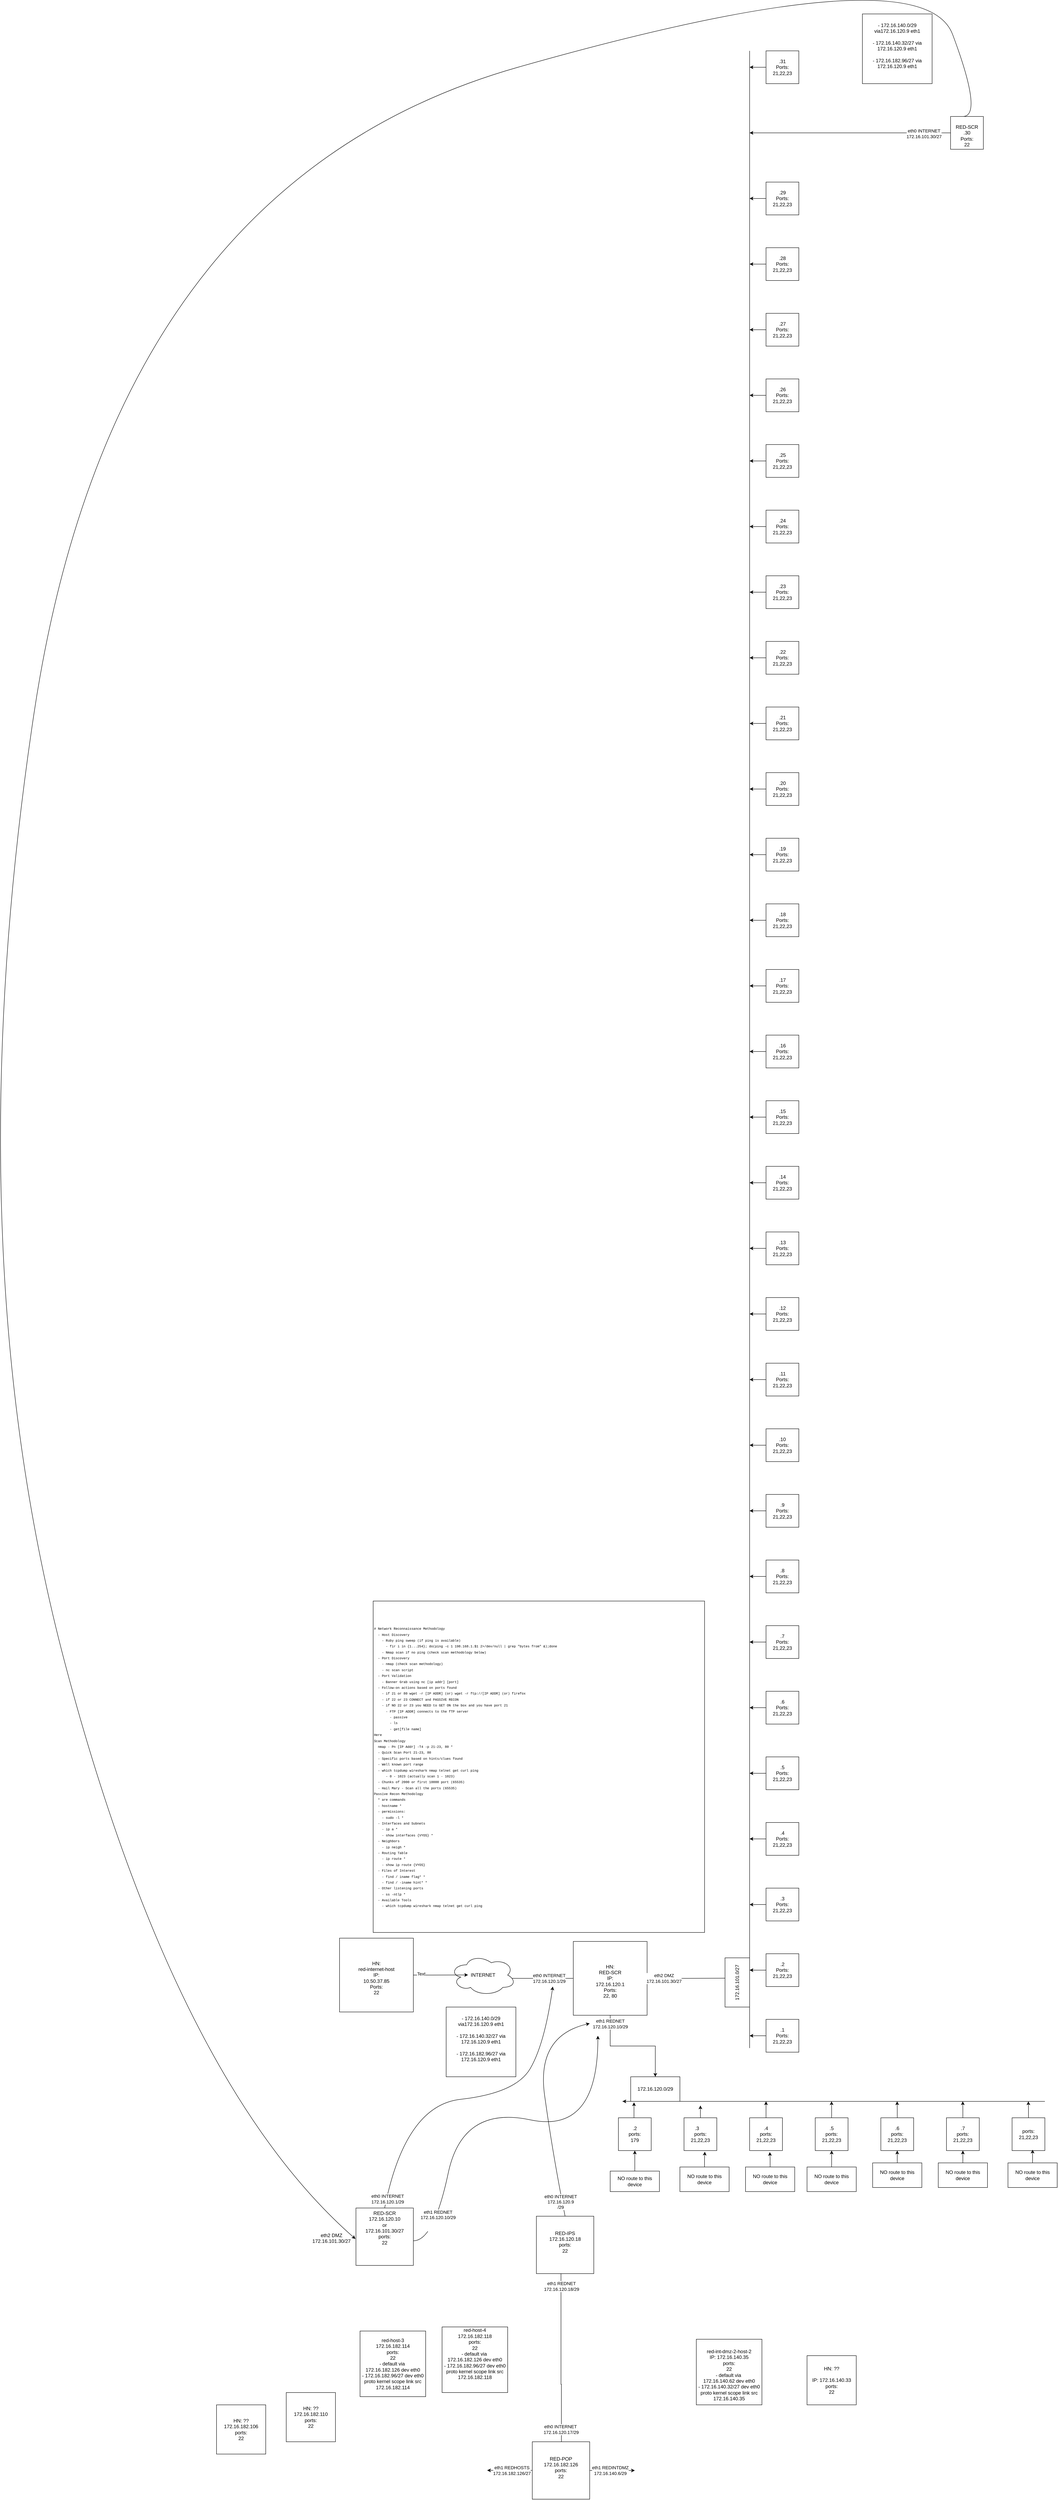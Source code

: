 <mxfile version="24.7.8">
  <diagram name="Page-1" id="rmTOHtV_TA2U6pFzi0Pf">
    <mxGraphModel dx="2854" dy="4945" grid="1" gridSize="10" guides="1" tooltips="1" connect="1" arrows="1" fold="1" page="1" pageScale="1" pageWidth="850" pageHeight="1100" math="0" shadow="0">
      <root>
        <mxCell id="0" />
        <mxCell id="1" parent="0" />
        <mxCell id="OrOYCmAvn8XWrXL7sTkk-2" value="&lt;pre&gt;&lt;font style=&quot;font-size: 8px;&quot; face=&quot;Courier New&quot;&gt;&lt;br&gt;# Network Reconnaissance Methodology&lt;br&gt;&amp;nbsp; - Host Discovery&lt;br&gt;&amp;nbsp; &amp;nbsp; - Ruby ping sweep (if ping is available)&lt;br&gt;&amp;nbsp; &amp;nbsp; &amp;nbsp; - fir i in {1...254}; do(ping -c 1 198.168.1.$1 2&amp;gt;/dev/null | grep &quot;bytes from&quot; &amp;amp;);done&lt;br&gt;&amp;nbsp; &amp;nbsp; - Nmap scan if no ping (check scan methodology below)&amp;nbsp;&lt;br&gt;&amp;nbsp; - Port Discovery&lt;br&gt;&amp;nbsp; &amp;nbsp; - nmap (check scan methodology)&lt;br&gt;&amp;nbsp; &amp;nbsp; - nc scan script&lt;br&gt;&amp;nbsp; - Port Validation&lt;br&gt;&amp;nbsp; &amp;nbsp; - Banner Grab using nc [ip addr] [port]&lt;br&gt;&amp;nbsp; - Follow-on actions based on ports found&lt;br&gt;&amp;nbsp; &amp;nbsp; - if 21 or 80 wget -r [IP ADDR] (or) wget -r ftp://[IP ADDR] (or) firefox&lt;br&gt;&amp;nbsp; &amp;nbsp; - if 22 or 23 CONNECT and PASSIVE RECON&lt;br&gt;&amp;nbsp; &amp;nbsp; - if NO 22 or 23 you NEED to GET ON the box and you have port 21&lt;br&gt;&amp;nbsp; &amp;nbsp; &amp;nbsp; - FTP [IP ADDR] connects to the fTP server&lt;br&gt;&amp;nbsp; &amp;nbsp; &amp;nbsp; &amp;nbsp; - passive&lt;br&gt;&amp;nbsp; &amp;nbsp; &amp;nbsp; &amp;nbsp; - ls&lt;br&gt;&amp;nbsp; &amp;nbsp; &amp;nbsp; &amp;nbsp; - get[file name]&lt;br&gt;Here&lt;br&gt;Scan Methodology&lt;br&gt;&amp;nbsp; nmap - Pn [IP Addr] -T4 -p 21-23, 80 *&lt;br&gt;&amp;nbsp; - Quick Scan Port 21-23, 80&lt;br&gt;&amp;nbsp; - Specific ports based on hints/clues found&lt;br&gt;&amp;nbsp; - Well known port range&lt;br&gt;&amp;nbsp; - which tcpdump wireshark nmap telnet get curl ping&amp;nbsp;&lt;br&gt;&amp;nbsp; &amp;nbsp; &amp;nbsp; - 0 - 1023 (actually scan 1 - 1023)&lt;br&gt;&amp;nbsp; - Chunks of 2000 or first 10000 port (65535)&lt;br&gt;&amp;nbsp; - Hail Mary - Scan all the ports (65535)&lt;br&gt;Passive Recon Methodology&lt;br&gt;&amp;nbsp; * are commands&lt;br&gt;&amp;nbsp; - hostname *&lt;br&gt;&amp;nbsp; - permissions:&lt;br&gt;&amp;nbsp; &amp;nbsp; - sudo -l *&lt;br&gt;&amp;nbsp; - Interfaces and Subnets&lt;br&gt;&amp;nbsp; &amp;nbsp; - ip a *&lt;br&gt;&amp;nbsp; &amp;nbsp; - show interfaces {VYOS} *&lt;br&gt;&amp;nbsp; - Neighbors&lt;br&gt;&amp;nbsp; &amp;nbsp; - ip neigh *&lt;br&gt;&amp;nbsp; - Routing Table&lt;br&gt;&amp;nbsp; &amp;nbsp; - ip route *&lt;br&gt;&amp;nbsp; &amp;nbsp; - show ip route {VYOS}&lt;br&gt;&amp;nbsp; - Files of Interest&lt;br&gt;&amp;nbsp; &amp;nbsp; - find / iname flag* *&lt;br&gt;&amp;nbsp; &amp;nbsp; - find / -iname hint* *&lt;br&gt;&amp;nbsp; - Other listening ports&lt;br&gt;&amp;nbsp; &amp;nbsp; - ss -ntlp *&lt;br&gt;&amp;nbsp; - Available Tools&lt;br&gt;&amp;nbsp; &amp;nbsp; - which tcpdump wireshark nmap telnet get curl ping&lt;/font&gt;&lt;/pre&gt;&lt;div&gt;&lt;br&gt;&lt;/div&gt;" style="whiteSpace=wrap;html=1;aspect=fixed;align=left;" parent="1" vertex="1">
          <mxGeometry x="42" y="-380" width="808.12" height="808.12" as="geometry" />
        </mxCell>
        <mxCell id="ff9XG5yeoS3sbsgJw9-g-1" value="&lt;div&gt;&lt;br&gt;&lt;/div&gt;HN:&lt;div&gt;red-internet-host&lt;/div&gt;&lt;div&gt;IP:&lt;/div&gt;&lt;div&gt;10.50.37.85&lt;/div&gt;&lt;div&gt;Ports:&lt;/div&gt;&lt;div&gt;22&lt;/div&gt;" style="whiteSpace=wrap;html=1;aspect=fixed;" parent="1" vertex="1">
          <mxGeometry x="-40" y="442" width="180" height="180" as="geometry" />
        </mxCell>
        <mxCell id="iUYskXxzN8QttlJP_fRG-5" style="edgeStyle=orthogonalEdgeStyle;rounded=0;orthogonalLoop=1;jettySize=auto;html=1;exitX=0.875;exitY=0.58;exitDx=0;exitDy=0;exitPerimeter=0;" parent="1" source="F0TTq7hDYTpqZRdbd2E6-1" edge="1">
          <mxGeometry relative="1" as="geometry">
            <mxPoint x="550" y="532" as="targetPoint" />
            <Array as="points">
              <mxPoint x="550" y="540" />
            </Array>
          </mxGeometry>
        </mxCell>
        <mxCell id="iUYskXxzN8QttlJP_fRG-8" value="&lt;div&gt;eth0 INTERNET&lt;/div&gt;&lt;div&gt;172.16.120.1/29&lt;/div&gt;" style="edgeLabel;html=1;align=center;verticalAlign=middle;resizable=0;points=[];" parent="iUYskXxzN8QttlJP_fRG-5" vertex="1" connectable="0">
          <mxGeometry x="0.099" y="-1" relative="1" as="geometry">
            <mxPoint x="-3" y="-1" as="offset" />
          </mxGeometry>
        </mxCell>
        <mxCell id="F0TTq7hDYTpqZRdbd2E6-1" value="INTERNET" style="ellipse;shape=cloud;whiteSpace=wrap;html=1;" parent="1" vertex="1">
          <mxGeometry x="230" y="482" width="160" height="100" as="geometry" />
        </mxCell>
        <mxCell id="iUYskXxzN8QttlJP_fRG-12" style="edgeStyle=orthogonalEdgeStyle;rounded=0;orthogonalLoop=1;jettySize=auto;html=1;" parent="1" edge="1">
          <mxGeometry relative="1" as="geometry">
            <mxPoint x="650" y="840" as="targetPoint" />
            <Array as="points">
              <mxPoint x="660" y="840" />
              <mxPoint x="660" y="840" />
            </Array>
            <mxPoint x="700.0" y="840" as="sourcePoint" />
          </mxGeometry>
        </mxCell>
        <mxCell id="iUYskXxzN8QttlJP_fRG-3" value="&lt;div&gt;&lt;br&gt;&lt;/div&gt;HN:&lt;div&gt;RED-SCR&lt;/div&gt;&lt;div&gt;IP:&lt;/div&gt;&lt;div&gt;172.16.120.1&lt;br&gt;&lt;/div&gt;&lt;div&gt;Ports:&lt;/div&gt;&lt;div&gt;22, 80&lt;/div&gt;" style="whiteSpace=wrap;html=1;aspect=fixed;" parent="1" vertex="1">
          <mxGeometry x="530" y="450" width="180" height="180" as="geometry" />
        </mxCell>
        <mxCell id="iUYskXxzN8QttlJP_fRG-15" style="edgeStyle=orthogonalEdgeStyle;rounded=0;orthogonalLoop=1;jettySize=auto;html=1;exitX=1;exitY=0.5;exitDx=0;exitDy=0;entryX=0.271;entryY=0.497;entryDx=0;entryDy=0;entryPerimeter=0;" parent="1" source="ff9XG5yeoS3sbsgJw9-g-1" target="F0TTq7hDYTpqZRdbd2E6-1" edge="1">
          <mxGeometry relative="1" as="geometry" />
        </mxCell>
        <mxCell id="iUYskXxzN8QttlJP_fRG-16" value="Text" style="edgeLabel;html=1;align=center;verticalAlign=middle;resizable=0;points=[];" parent="iUYskXxzN8QttlJP_fRG-15" vertex="1" connectable="0">
          <mxGeometry x="-0.48" y="7" relative="1" as="geometry">
            <mxPoint x="-16" y="4" as="offset" />
          </mxGeometry>
        </mxCell>
        <mxCell id="iUYskXxzN8QttlJP_fRG-21" value="" style="endArrow=none;html=1;rounded=0;" parent="1" edge="1">
          <mxGeometry width="50" height="50" relative="1" as="geometry">
            <mxPoint x="650" y="840" as="sourcePoint" />
            <mxPoint x="1680" y="840" as="targetPoint" />
          </mxGeometry>
        </mxCell>
        <mxCell id="iUYskXxzN8QttlJP_fRG-22" value="" style="endArrow=none;html=1;rounded=0;" parent="1" edge="1">
          <mxGeometry width="50" height="50" relative="1" as="geometry">
            <mxPoint x="960" y="710" as="sourcePoint" />
            <mxPoint x="960" y="-4160" as="targetPoint" />
          </mxGeometry>
        </mxCell>
        <mxCell id="iUYskXxzN8QttlJP_fRG-23" value="" style="edgeStyle=orthogonalEdgeStyle;rounded=0;orthogonalLoop=1;jettySize=auto;html=1;" parent="1" source="iUYskXxzN8QttlJP_fRG-3" target="iUYskXxzN8QttlJP_fRG-25" edge="1">
          <mxGeometry relative="1" as="geometry">
            <mxPoint x="620" y="840" as="targetPoint" />
            <mxPoint x="620" y="630" as="sourcePoint" />
          </mxGeometry>
        </mxCell>
        <mxCell id="iUYskXxzN8QttlJP_fRG-24" value="eth1 REDNET&lt;div&gt;172.16.120.10/29&lt;/div&gt;" style="edgeLabel;html=1;align=center;verticalAlign=middle;resizable=0;points=[];" parent="iUYskXxzN8QttlJP_fRG-23" vertex="1" connectable="0">
          <mxGeometry x="-0.841" relative="1" as="geometry">
            <mxPoint as="offset" />
          </mxGeometry>
        </mxCell>
        <mxCell id="iUYskXxzN8QttlJP_fRG-25" value="172.16.120.0/29" style="rounded=0;whiteSpace=wrap;html=1;" parent="1" vertex="1">
          <mxGeometry x="670" y="780" width="120" height="60" as="geometry" />
        </mxCell>
        <mxCell id="iUYskXxzN8QttlJP_fRG-31" value="" style="edgeStyle=orthogonalEdgeStyle;rounded=0;orthogonalLoop=1;jettySize=auto;html=1;entryX=0.587;entryY=0.15;entryDx=0;entryDy=0;entryPerimeter=0;" parent="1" source="iUYskXxzN8QttlJP_fRG-3" target="iUYskXxzN8QttlJP_fRG-26" edge="1">
          <mxGeometry relative="1" as="geometry">
            <mxPoint x="960" y="540" as="targetPoint" />
            <mxPoint x="710" y="540" as="sourcePoint" />
          </mxGeometry>
        </mxCell>
        <mxCell id="iUYskXxzN8QttlJP_fRG-32" value="eth2 DMZ&lt;div&gt;172.16.101.30/27&lt;/div&gt;" style="edgeLabel;html=1;align=center;verticalAlign=middle;resizable=0;points=[];" parent="iUYskXxzN8QttlJP_fRG-31" vertex="1" connectable="0">
          <mxGeometry x="-0.69" relative="1" as="geometry">
            <mxPoint x="10" as="offset" />
          </mxGeometry>
        </mxCell>
        <mxCell id="iUYskXxzN8QttlJP_fRG-26" value="172.16.101.0/27" style="rounded=0;whiteSpace=wrap;html=1;rotation=-90;" parent="1" vertex="1">
          <mxGeometry x="870" y="520" width="120" height="60" as="geometry" />
        </mxCell>
        <mxCell id="iUYskXxzN8QttlJP_fRG-56" style="edgeStyle=orthogonalEdgeStyle;rounded=0;orthogonalLoop=1;jettySize=auto;html=1;exitX=0.5;exitY=0;exitDx=0;exitDy=0;entryX=0.067;entryY=1.04;entryDx=0;entryDy=0;entryPerimeter=0;" parent="1" source="iUYskXxzN8QttlJP_fRG-43" target="iUYskXxzN8QttlJP_fRG-25" edge="1">
          <mxGeometry relative="1" as="geometry" />
        </mxCell>
        <mxCell id="iUYskXxzN8QttlJP_fRG-43" value="&lt;div&gt;.2&lt;/div&gt;ports:&lt;div&gt;179&lt;/div&gt;" style="whiteSpace=wrap;html=1;aspect=fixed;" parent="1" vertex="1">
          <mxGeometry x="640" y="880" width="80" height="80" as="geometry" />
        </mxCell>
        <mxCell id="iUYskXxzN8QttlJP_fRG-55" style="edgeStyle=orthogonalEdgeStyle;rounded=0;orthogonalLoop=1;jettySize=auto;html=1;exitX=0.5;exitY=0;exitDx=0;exitDy=0;" parent="1" source="iUYskXxzN8QttlJP_fRG-44" edge="1">
          <mxGeometry relative="1" as="geometry">
            <mxPoint x="840" y="850" as="targetPoint" />
          </mxGeometry>
        </mxCell>
        <mxCell id="iUYskXxzN8QttlJP_fRG-44" value="&lt;div&gt;.3&lt;span style=&quot;white-space: pre;&quot;&gt;&#x9;&lt;/span&gt;&lt;/div&gt;ports:&lt;div&gt;21,22,23&lt;/div&gt;" style="whiteSpace=wrap;html=1;aspect=fixed;" parent="1" vertex="1">
          <mxGeometry x="800" y="880" width="80" height="80" as="geometry" />
        </mxCell>
        <mxCell id="iUYskXxzN8QttlJP_fRG-52" style="edgeStyle=orthogonalEdgeStyle;rounded=0;orthogonalLoop=1;jettySize=auto;html=1;exitX=0.5;exitY=0;exitDx=0;exitDy=0;" parent="1" source="iUYskXxzN8QttlJP_fRG-45" edge="1">
          <mxGeometry relative="1" as="geometry">
            <mxPoint x="1319.714" y="840" as="targetPoint" />
          </mxGeometry>
        </mxCell>
        <mxCell id="iUYskXxzN8QttlJP_fRG-45" value="&lt;div&gt;.6&lt;/div&gt;ports:&lt;div&gt;21,22,23&lt;/div&gt;" style="whiteSpace=wrap;html=1;aspect=fixed;" parent="1" vertex="1">
          <mxGeometry x="1280" y="880" width="80" height="80" as="geometry" />
        </mxCell>
        <mxCell id="iUYskXxzN8QttlJP_fRG-53" style="edgeStyle=orthogonalEdgeStyle;rounded=0;orthogonalLoop=1;jettySize=auto;html=1;exitX=0.5;exitY=0;exitDx=0;exitDy=0;" parent="1" source="iUYskXxzN8QttlJP_fRG-46" edge="1">
          <mxGeometry relative="1" as="geometry">
            <mxPoint x="1159.714" y="840" as="targetPoint" />
          </mxGeometry>
        </mxCell>
        <mxCell id="iUYskXxzN8QttlJP_fRG-46" value="&lt;div&gt;.5&lt;/div&gt;ports:&lt;div&gt;21,22,23&lt;/div&gt;" style="whiteSpace=wrap;html=1;aspect=fixed;" parent="1" vertex="1">
          <mxGeometry x="1120" y="880" width="80" height="80" as="geometry" />
        </mxCell>
        <mxCell id="iUYskXxzN8QttlJP_fRG-54" style="edgeStyle=orthogonalEdgeStyle;rounded=0;orthogonalLoop=1;jettySize=auto;html=1;exitX=0.5;exitY=0;exitDx=0;exitDy=0;" parent="1" source="iUYskXxzN8QttlJP_fRG-47" edge="1">
          <mxGeometry relative="1" as="geometry">
            <mxPoint x="1000" y="840" as="targetPoint" />
          </mxGeometry>
        </mxCell>
        <mxCell id="iUYskXxzN8QttlJP_fRG-47" value="&lt;div&gt;.4&lt;/div&gt;ports:&lt;div&gt;21,22,23&lt;/div&gt;" style="whiteSpace=wrap;html=1;aspect=fixed;" parent="1" vertex="1">
          <mxGeometry x="960" y="880" width="80" height="80" as="geometry" />
        </mxCell>
        <mxCell id="iUYskXxzN8QttlJP_fRG-50" style="edgeStyle=orthogonalEdgeStyle;rounded=0;orthogonalLoop=1;jettySize=auto;html=1;exitX=0.5;exitY=0;exitDx=0;exitDy=0;" parent="1" source="iUYskXxzN8QttlJP_fRG-48" edge="1">
          <mxGeometry relative="1" as="geometry">
            <mxPoint x="1639.714" y="840" as="targetPoint" />
          </mxGeometry>
        </mxCell>
        <mxCell id="iUYskXxzN8QttlJP_fRG-48" value="ports:&lt;div&gt;21,22,23&lt;/div&gt;" style="whiteSpace=wrap;html=1;aspect=fixed;" parent="1" vertex="1">
          <mxGeometry x="1600" y="880" width="80" height="80" as="geometry" />
        </mxCell>
        <mxCell id="iUYskXxzN8QttlJP_fRG-51" style="edgeStyle=orthogonalEdgeStyle;rounded=0;orthogonalLoop=1;jettySize=auto;html=1;exitX=0.5;exitY=0;exitDx=0;exitDy=0;" parent="1" source="iUYskXxzN8QttlJP_fRG-49" edge="1">
          <mxGeometry relative="1" as="geometry">
            <mxPoint x="1479.714" y="840" as="targetPoint" />
          </mxGeometry>
        </mxCell>
        <mxCell id="iUYskXxzN8QttlJP_fRG-49" value="&lt;div&gt;.7&lt;/div&gt;ports:&lt;div&gt;21,22,23&lt;/div&gt;" style="whiteSpace=wrap;html=1;aspect=fixed;" parent="1" vertex="1">
          <mxGeometry x="1440" y="880" width="80" height="80" as="geometry" />
        </mxCell>
        <mxCell id="bfKzPdIwmhbEXRQ9fWQ_-42" style="edgeStyle=orthogonalEdgeStyle;rounded=0;orthogonalLoop=1;jettySize=auto;html=1;" edge="1" parent="1" source="bfKzPdIwmhbEXRQ9fWQ_-1">
          <mxGeometry relative="1" as="geometry">
            <mxPoint x="960" y="680" as="targetPoint" />
          </mxGeometry>
        </mxCell>
        <mxCell id="bfKzPdIwmhbEXRQ9fWQ_-1" value="&lt;div&gt;.1&lt;/div&gt;&lt;div&gt;Ports:&lt;/div&gt;&lt;div&gt;21,22,23&lt;br&gt;&lt;/div&gt;" style="whiteSpace=wrap;html=1;aspect=fixed;" vertex="1" parent="1">
          <mxGeometry x="1000" y="640" width="80" height="80" as="geometry" />
        </mxCell>
        <mxCell id="bfKzPdIwmhbEXRQ9fWQ_-43" style="edgeStyle=orthogonalEdgeStyle;rounded=0;orthogonalLoop=1;jettySize=auto;html=1;entryX=0.75;entryY=1;entryDx=0;entryDy=0;" edge="1" parent="1" source="bfKzPdIwmhbEXRQ9fWQ_-2" target="iUYskXxzN8QttlJP_fRG-26">
          <mxGeometry relative="1" as="geometry" />
        </mxCell>
        <mxCell id="bfKzPdIwmhbEXRQ9fWQ_-2" value="&lt;div&gt;.2&lt;/div&gt;&lt;div&gt;Ports:&lt;/div&gt;21,22,23" style="whiteSpace=wrap;html=1;aspect=fixed;" vertex="1" parent="1">
          <mxGeometry x="1000" y="480" width="80" height="80" as="geometry" />
        </mxCell>
        <mxCell id="bfKzPdIwmhbEXRQ9fWQ_-44" style="edgeStyle=orthogonalEdgeStyle;rounded=0;orthogonalLoop=1;jettySize=auto;html=1;exitX=0;exitY=0.5;exitDx=0;exitDy=0;" edge="1" parent="1" source="bfKzPdIwmhbEXRQ9fWQ_-3">
          <mxGeometry relative="1" as="geometry">
            <mxPoint x="960" y="360.161" as="targetPoint" />
          </mxGeometry>
        </mxCell>
        <mxCell id="bfKzPdIwmhbEXRQ9fWQ_-3" value="&lt;div&gt;.3&lt;/div&gt;&lt;div&gt;Ports:&lt;/div&gt;&lt;div&gt;21,22,23&lt;/div&gt;" style="whiteSpace=wrap;html=1;aspect=fixed;" vertex="1" parent="1">
          <mxGeometry x="1000" y="320" width="80" height="80" as="geometry" />
        </mxCell>
        <mxCell id="bfKzPdIwmhbEXRQ9fWQ_-45" style="edgeStyle=orthogonalEdgeStyle;rounded=0;orthogonalLoop=1;jettySize=auto;html=1;" edge="1" parent="1" source="bfKzPdIwmhbEXRQ9fWQ_-4">
          <mxGeometry relative="1" as="geometry">
            <mxPoint x="960" y="200" as="targetPoint" />
          </mxGeometry>
        </mxCell>
        <mxCell id="bfKzPdIwmhbEXRQ9fWQ_-4" value="&lt;div&gt;.4&lt;/div&gt;&lt;div&gt;Ports:&lt;/div&gt;&lt;div&gt;21,22,23&lt;/div&gt;" style="whiteSpace=wrap;html=1;aspect=fixed;" vertex="1" parent="1">
          <mxGeometry x="1000" y="160" width="80" height="80" as="geometry" />
        </mxCell>
        <mxCell id="bfKzPdIwmhbEXRQ9fWQ_-46" style="edgeStyle=orthogonalEdgeStyle;rounded=0;orthogonalLoop=1;jettySize=auto;html=1;" edge="1" parent="1" source="bfKzPdIwmhbEXRQ9fWQ_-5">
          <mxGeometry relative="1" as="geometry">
            <mxPoint x="960" y="40" as="targetPoint" />
          </mxGeometry>
        </mxCell>
        <mxCell id="bfKzPdIwmhbEXRQ9fWQ_-5" value="&lt;div&gt;.5&lt;/div&gt;&lt;div&gt;Ports:&lt;/div&gt;&lt;div&gt;21,22,23&lt;/div&gt;" style="whiteSpace=wrap;html=1;aspect=fixed;" vertex="1" parent="1">
          <mxGeometry x="1000" width="80" height="80" as="geometry" />
        </mxCell>
        <mxCell id="bfKzPdIwmhbEXRQ9fWQ_-47" style="edgeStyle=orthogonalEdgeStyle;rounded=0;orthogonalLoop=1;jettySize=auto;html=1;" edge="1" parent="1" source="bfKzPdIwmhbEXRQ9fWQ_-6">
          <mxGeometry relative="1" as="geometry">
            <mxPoint x="960" y="-120" as="targetPoint" />
          </mxGeometry>
        </mxCell>
        <mxCell id="bfKzPdIwmhbEXRQ9fWQ_-6" value="&lt;div&gt;.6&lt;/div&gt;&lt;div&gt;Ports:&lt;/div&gt;&lt;div&gt;21,22,23&lt;/div&gt;" style="whiteSpace=wrap;html=1;aspect=fixed;" vertex="1" parent="1">
          <mxGeometry x="1000" y="-160" width="80" height="80" as="geometry" />
        </mxCell>
        <mxCell id="bfKzPdIwmhbEXRQ9fWQ_-48" style="edgeStyle=orthogonalEdgeStyle;rounded=0;orthogonalLoop=1;jettySize=auto;html=1;" edge="1" parent="1" source="bfKzPdIwmhbEXRQ9fWQ_-7">
          <mxGeometry relative="1" as="geometry">
            <mxPoint x="960" y="-280" as="targetPoint" />
          </mxGeometry>
        </mxCell>
        <mxCell id="bfKzPdIwmhbEXRQ9fWQ_-7" value="&lt;div&gt;.7&lt;/div&gt;&lt;div&gt;Ports:&lt;/div&gt;&lt;div&gt;21,22,23&lt;/div&gt;" style="whiteSpace=wrap;html=1;aspect=fixed;" vertex="1" parent="1">
          <mxGeometry x="1000" y="-320" width="80" height="80" as="geometry" />
        </mxCell>
        <mxCell id="bfKzPdIwmhbEXRQ9fWQ_-49" style="edgeStyle=orthogonalEdgeStyle;rounded=0;orthogonalLoop=1;jettySize=auto;html=1;" edge="1" parent="1" source="bfKzPdIwmhbEXRQ9fWQ_-8">
          <mxGeometry relative="1" as="geometry">
            <mxPoint x="960" y="-440" as="targetPoint" />
          </mxGeometry>
        </mxCell>
        <mxCell id="bfKzPdIwmhbEXRQ9fWQ_-8" value="&lt;div&gt;.8&lt;/div&gt;&lt;div&gt;Ports:&lt;/div&gt;&lt;div&gt;21,22,23&lt;/div&gt;" style="whiteSpace=wrap;html=1;aspect=fixed;" vertex="1" parent="1">
          <mxGeometry x="1000" y="-480" width="80" height="80" as="geometry" />
        </mxCell>
        <mxCell id="bfKzPdIwmhbEXRQ9fWQ_-50" style="edgeStyle=orthogonalEdgeStyle;rounded=0;orthogonalLoop=1;jettySize=auto;html=1;" edge="1" parent="1" source="bfKzPdIwmhbEXRQ9fWQ_-9">
          <mxGeometry relative="1" as="geometry">
            <mxPoint x="960" y="-600" as="targetPoint" />
          </mxGeometry>
        </mxCell>
        <mxCell id="bfKzPdIwmhbEXRQ9fWQ_-9" value="&lt;div&gt;.9&lt;/div&gt;&lt;div&gt;Ports:&lt;/div&gt;&lt;div&gt;21,22,23&lt;/div&gt;" style="whiteSpace=wrap;html=1;aspect=fixed;" vertex="1" parent="1">
          <mxGeometry x="1000" y="-640" width="80" height="80" as="geometry" />
        </mxCell>
        <mxCell id="bfKzPdIwmhbEXRQ9fWQ_-51" style="edgeStyle=orthogonalEdgeStyle;rounded=0;orthogonalLoop=1;jettySize=auto;html=1;" edge="1" parent="1" source="bfKzPdIwmhbEXRQ9fWQ_-10">
          <mxGeometry relative="1" as="geometry">
            <mxPoint x="960" y="-760" as="targetPoint" />
          </mxGeometry>
        </mxCell>
        <mxCell id="bfKzPdIwmhbEXRQ9fWQ_-10" value="&lt;div&gt;.10&lt;/div&gt;&lt;div&gt;Ports:&lt;/div&gt;&lt;div&gt;21,22,23&lt;/div&gt;" style="whiteSpace=wrap;html=1;aspect=fixed;" vertex="1" parent="1">
          <mxGeometry x="1000" y="-800" width="80" height="80" as="geometry" />
        </mxCell>
        <mxCell id="bfKzPdIwmhbEXRQ9fWQ_-61" style="edgeStyle=orthogonalEdgeStyle;rounded=0;orthogonalLoop=1;jettySize=auto;html=1;" edge="1" parent="1" source="bfKzPdIwmhbEXRQ9fWQ_-12">
          <mxGeometry relative="1" as="geometry">
            <mxPoint x="960" y="-2360" as="targetPoint" />
          </mxGeometry>
        </mxCell>
        <mxCell id="bfKzPdIwmhbEXRQ9fWQ_-12" value="&lt;div&gt;.20&lt;/div&gt;&lt;div&gt;Ports:&lt;/div&gt;&lt;div&gt;21,22,23&lt;/div&gt;" style="whiteSpace=wrap;html=1;aspect=fixed;" vertex="1" parent="1">
          <mxGeometry x="1000" y="-2400" width="80" height="80" as="geometry" />
        </mxCell>
        <mxCell id="bfKzPdIwmhbEXRQ9fWQ_-55" style="edgeStyle=orthogonalEdgeStyle;rounded=0;orthogonalLoop=1;jettySize=auto;html=1;" edge="1" parent="1" source="bfKzPdIwmhbEXRQ9fWQ_-13">
          <mxGeometry relative="1" as="geometry">
            <mxPoint x="960" y="-1400" as="targetPoint" />
          </mxGeometry>
        </mxCell>
        <mxCell id="bfKzPdIwmhbEXRQ9fWQ_-13" value="&lt;div&gt;.14&lt;/div&gt;&lt;div&gt;Ports:&lt;/div&gt;&lt;div&gt;21,22,23&lt;/div&gt;" style="whiteSpace=wrap;html=1;aspect=fixed;" vertex="1" parent="1">
          <mxGeometry x="1000" y="-1440" width="80" height="80" as="geometry" />
        </mxCell>
        <mxCell id="bfKzPdIwmhbEXRQ9fWQ_-58" style="edgeStyle=orthogonalEdgeStyle;rounded=0;orthogonalLoop=1;jettySize=auto;html=1;" edge="1" parent="1" source="bfKzPdIwmhbEXRQ9fWQ_-14">
          <mxGeometry relative="1" as="geometry">
            <mxPoint x="960" y="-1880" as="targetPoint" />
          </mxGeometry>
        </mxCell>
        <mxCell id="bfKzPdIwmhbEXRQ9fWQ_-14" value="&lt;div&gt;.17&lt;/div&gt;&lt;div&gt;Ports:&lt;/div&gt;&lt;div&gt;21,22,23&lt;/div&gt;" style="whiteSpace=wrap;html=1;aspect=fixed;" vertex="1" parent="1">
          <mxGeometry x="1000" y="-1920" width="80" height="80" as="geometry" />
        </mxCell>
        <mxCell id="bfKzPdIwmhbEXRQ9fWQ_-62" style="edgeStyle=orthogonalEdgeStyle;rounded=0;orthogonalLoop=1;jettySize=auto;html=1;exitX=0;exitY=0.5;exitDx=0;exitDy=0;" edge="1" parent="1" source="bfKzPdIwmhbEXRQ9fWQ_-15">
          <mxGeometry relative="1" as="geometry">
            <mxPoint x="960" y="-2519.839" as="targetPoint" />
          </mxGeometry>
        </mxCell>
        <mxCell id="bfKzPdIwmhbEXRQ9fWQ_-15" value="&lt;div&gt;.21&lt;/div&gt;&lt;div&gt;Ports:&lt;/div&gt;&lt;div&gt;21,22,23&lt;/div&gt;" style="whiteSpace=wrap;html=1;aspect=fixed;" vertex="1" parent="1">
          <mxGeometry x="1000" y="-2560" width="80" height="80" as="geometry" />
        </mxCell>
        <mxCell id="bfKzPdIwmhbEXRQ9fWQ_-52" style="edgeStyle=orthogonalEdgeStyle;rounded=0;orthogonalLoop=1;jettySize=auto;html=1;" edge="1" parent="1" source="bfKzPdIwmhbEXRQ9fWQ_-16">
          <mxGeometry relative="1" as="geometry">
            <mxPoint x="960" y="-920" as="targetPoint" />
          </mxGeometry>
        </mxCell>
        <mxCell id="bfKzPdIwmhbEXRQ9fWQ_-16" value="&lt;div&gt;.11&lt;/div&gt;&lt;div&gt;Ports:&lt;/div&gt;&lt;div&gt;21,22,23&lt;/div&gt;" style="whiteSpace=wrap;html=1;aspect=fixed;" vertex="1" parent="1">
          <mxGeometry x="1000" y="-960" width="80" height="80" as="geometry" />
        </mxCell>
        <mxCell id="bfKzPdIwmhbEXRQ9fWQ_-64" style="edgeStyle=orthogonalEdgeStyle;rounded=0;orthogonalLoop=1;jettySize=auto;html=1;" edge="1" parent="1" source="bfKzPdIwmhbEXRQ9fWQ_-17">
          <mxGeometry relative="1" as="geometry">
            <mxPoint x="960" y="-2840" as="targetPoint" />
          </mxGeometry>
        </mxCell>
        <mxCell id="bfKzPdIwmhbEXRQ9fWQ_-17" value="&lt;div&gt;.23&lt;/div&gt;&lt;div&gt;Ports:&lt;/div&gt;&lt;div&gt;21,22,23&lt;/div&gt;" style="whiteSpace=wrap;html=1;aspect=fixed;" vertex="1" parent="1">
          <mxGeometry x="1000" y="-2880" width="80" height="80" as="geometry" />
        </mxCell>
        <mxCell id="bfKzPdIwmhbEXRQ9fWQ_-70" style="edgeStyle=orthogonalEdgeStyle;rounded=0;orthogonalLoop=1;jettySize=auto;html=1;" edge="1" parent="1" source="bfKzPdIwmhbEXRQ9fWQ_-18">
          <mxGeometry relative="1" as="geometry">
            <mxPoint x="960" y="-3800" as="targetPoint" />
          </mxGeometry>
        </mxCell>
        <mxCell id="bfKzPdIwmhbEXRQ9fWQ_-18" value="&lt;div&gt;.29&lt;/div&gt;&lt;div&gt;Ports:&lt;/div&gt;&lt;div&gt;21,22,23&lt;/div&gt;" style="whiteSpace=wrap;html=1;aspect=fixed;" vertex="1" parent="1">
          <mxGeometry x="1000" y="-3840" width="80" height="80" as="geometry" />
        </mxCell>
        <mxCell id="bfKzPdIwmhbEXRQ9fWQ_-72" style="edgeStyle=orthogonalEdgeStyle;rounded=0;orthogonalLoop=1;jettySize=auto;html=1;" edge="1" parent="1" source="bfKzPdIwmhbEXRQ9fWQ_-19">
          <mxGeometry relative="1" as="geometry">
            <mxPoint x="960" y="-4120" as="targetPoint" />
          </mxGeometry>
        </mxCell>
        <mxCell id="bfKzPdIwmhbEXRQ9fWQ_-19" value="&lt;div&gt;.31&lt;/div&gt;&lt;div&gt;Ports:&lt;/div&gt;&lt;div&gt;21,22,23&lt;/div&gt;" style="whiteSpace=wrap;html=1;aspect=fixed;" vertex="1" parent="1">
          <mxGeometry x="1000" y="-4160" width="80" height="80" as="geometry" />
        </mxCell>
        <mxCell id="bfKzPdIwmhbEXRQ9fWQ_-56" style="edgeStyle=orthogonalEdgeStyle;rounded=0;orthogonalLoop=1;jettySize=auto;html=1;" edge="1" parent="1" source="bfKzPdIwmhbEXRQ9fWQ_-20">
          <mxGeometry relative="1" as="geometry">
            <mxPoint x="960" y="-1560" as="targetPoint" />
          </mxGeometry>
        </mxCell>
        <mxCell id="bfKzPdIwmhbEXRQ9fWQ_-20" value="&lt;div&gt;.15&lt;/div&gt;&lt;div&gt;Ports:&lt;/div&gt;&lt;div&gt;21,22,23&lt;/div&gt;" style="whiteSpace=wrap;html=1;aspect=fixed;" vertex="1" parent="1">
          <mxGeometry x="1000" y="-1600" width="80" height="80" as="geometry" />
        </mxCell>
        <mxCell id="bfKzPdIwmhbEXRQ9fWQ_-68" style="edgeStyle=orthogonalEdgeStyle;rounded=0;orthogonalLoop=1;jettySize=auto;html=1;" edge="1" parent="1" source="bfKzPdIwmhbEXRQ9fWQ_-21">
          <mxGeometry relative="1" as="geometry">
            <mxPoint x="960" y="-3480" as="targetPoint" />
          </mxGeometry>
        </mxCell>
        <mxCell id="bfKzPdIwmhbEXRQ9fWQ_-21" value="&lt;div&gt;.27&lt;/div&gt;&lt;div&gt;Ports:&lt;/div&gt;&lt;div&gt;21,22,23&lt;/div&gt;" style="whiteSpace=wrap;html=1;aspect=fixed;" vertex="1" parent="1">
          <mxGeometry x="1000" y="-3520" width="80" height="80" as="geometry" />
        </mxCell>
        <mxCell id="bfKzPdIwmhbEXRQ9fWQ_-67" style="edgeStyle=orthogonalEdgeStyle;rounded=0;orthogonalLoop=1;jettySize=auto;html=1;" edge="1" parent="1" source="bfKzPdIwmhbEXRQ9fWQ_-22">
          <mxGeometry relative="1" as="geometry">
            <mxPoint x="960" y="-3320" as="targetPoint" />
          </mxGeometry>
        </mxCell>
        <mxCell id="bfKzPdIwmhbEXRQ9fWQ_-22" value="&lt;div&gt;.26&lt;/div&gt;&lt;div&gt;Ports:&lt;/div&gt;&lt;div&gt;21,22,23&lt;/div&gt;" style="whiteSpace=wrap;html=1;aspect=fixed;" vertex="1" parent="1">
          <mxGeometry x="1000" y="-3360" width="80" height="80" as="geometry" />
        </mxCell>
        <mxCell id="bfKzPdIwmhbEXRQ9fWQ_-65" style="edgeStyle=orthogonalEdgeStyle;rounded=0;orthogonalLoop=1;jettySize=auto;html=1;" edge="1" parent="1" source="bfKzPdIwmhbEXRQ9fWQ_-23">
          <mxGeometry relative="1" as="geometry">
            <mxPoint x="960" y="-3000" as="targetPoint" />
          </mxGeometry>
        </mxCell>
        <mxCell id="bfKzPdIwmhbEXRQ9fWQ_-23" value="&lt;div&gt;.24&lt;/div&gt;&lt;div&gt;Ports:&lt;/div&gt;&lt;div&gt;21,22,23&lt;/div&gt;" style="whiteSpace=wrap;html=1;aspect=fixed;" vertex="1" parent="1">
          <mxGeometry x="1000" y="-3040" width="80" height="80" as="geometry" />
        </mxCell>
        <mxCell id="bfKzPdIwmhbEXRQ9fWQ_-57" style="edgeStyle=orthogonalEdgeStyle;rounded=0;orthogonalLoop=1;jettySize=auto;html=1;" edge="1" parent="1" source="bfKzPdIwmhbEXRQ9fWQ_-24">
          <mxGeometry relative="1" as="geometry">
            <mxPoint x="960" y="-1720" as="targetPoint" />
          </mxGeometry>
        </mxCell>
        <mxCell id="bfKzPdIwmhbEXRQ9fWQ_-24" value="&lt;div&gt;.16&lt;/div&gt;&lt;div&gt;Ports:&lt;/div&gt;&lt;div&gt;21,22,23&lt;/div&gt;" style="whiteSpace=wrap;html=1;aspect=fixed;" vertex="1" parent="1">
          <mxGeometry x="1000" y="-1760" width="80" height="80" as="geometry" />
        </mxCell>
        <mxCell id="bfKzPdIwmhbEXRQ9fWQ_-69" style="edgeStyle=orthogonalEdgeStyle;rounded=0;orthogonalLoop=1;jettySize=auto;html=1;" edge="1" parent="1" source="bfKzPdIwmhbEXRQ9fWQ_-25">
          <mxGeometry relative="1" as="geometry">
            <mxPoint x="960" y="-3640" as="targetPoint" />
          </mxGeometry>
        </mxCell>
        <mxCell id="bfKzPdIwmhbEXRQ9fWQ_-25" value="&lt;div&gt;.28&lt;/div&gt;&lt;div&gt;Ports:&lt;/div&gt;&lt;div&gt;21,22,23&lt;/div&gt;" style="whiteSpace=wrap;html=1;aspect=fixed;" vertex="1" parent="1">
          <mxGeometry x="1000" y="-3680" width="80" height="80" as="geometry" />
        </mxCell>
        <mxCell id="bfKzPdIwmhbEXRQ9fWQ_-54" style="edgeStyle=orthogonalEdgeStyle;rounded=0;orthogonalLoop=1;jettySize=auto;html=1;" edge="1" parent="1" source="bfKzPdIwmhbEXRQ9fWQ_-26">
          <mxGeometry relative="1" as="geometry">
            <mxPoint x="960" y="-1240" as="targetPoint" />
          </mxGeometry>
        </mxCell>
        <mxCell id="bfKzPdIwmhbEXRQ9fWQ_-26" value="&lt;div&gt;.13&lt;/div&gt;&lt;div&gt;Ports:&lt;/div&gt;&lt;div&gt;21,22,23&lt;/div&gt;" style="whiteSpace=wrap;html=1;aspect=fixed;" vertex="1" parent="1">
          <mxGeometry x="1000" y="-1280" width="80" height="80" as="geometry" />
        </mxCell>
        <mxCell id="bfKzPdIwmhbEXRQ9fWQ_-60" style="edgeStyle=orthogonalEdgeStyle;rounded=0;orthogonalLoop=1;jettySize=auto;html=1;" edge="1" parent="1" source="bfKzPdIwmhbEXRQ9fWQ_-27">
          <mxGeometry relative="1" as="geometry">
            <mxPoint x="960" y="-2200" as="targetPoint" />
          </mxGeometry>
        </mxCell>
        <mxCell id="bfKzPdIwmhbEXRQ9fWQ_-27" value="&lt;div&gt;.19&lt;/div&gt;&lt;div&gt;Ports:&lt;/div&gt;&lt;div&gt;21,22,23&lt;/div&gt;" style="whiteSpace=wrap;html=1;aspect=fixed;" vertex="1" parent="1">
          <mxGeometry x="1000" y="-2240" width="80" height="80" as="geometry" />
        </mxCell>
        <mxCell id="bfKzPdIwmhbEXRQ9fWQ_-63" style="edgeStyle=orthogonalEdgeStyle;rounded=0;orthogonalLoop=1;jettySize=auto;html=1;" edge="1" parent="1" source="bfKzPdIwmhbEXRQ9fWQ_-28">
          <mxGeometry relative="1" as="geometry">
            <mxPoint x="960" y="-2680" as="targetPoint" />
          </mxGeometry>
        </mxCell>
        <mxCell id="bfKzPdIwmhbEXRQ9fWQ_-28" value="&lt;div&gt;.22&lt;/div&gt;&lt;div&gt;Ports:&lt;/div&gt;&lt;div&gt;21,22,23&lt;/div&gt;" style="whiteSpace=wrap;html=1;aspect=fixed;" vertex="1" parent="1">
          <mxGeometry x="1000" y="-2720" width="80" height="80" as="geometry" />
        </mxCell>
        <mxCell id="bfKzPdIwmhbEXRQ9fWQ_-59" style="edgeStyle=orthogonalEdgeStyle;rounded=0;orthogonalLoop=1;jettySize=auto;html=1;" edge="1" parent="1" source="bfKzPdIwmhbEXRQ9fWQ_-29">
          <mxGeometry relative="1" as="geometry">
            <mxPoint x="960" y="-2040" as="targetPoint" />
          </mxGeometry>
        </mxCell>
        <mxCell id="bfKzPdIwmhbEXRQ9fWQ_-29" value="&lt;div&gt;.18&lt;/div&gt;&lt;div&gt;Ports:&lt;/div&gt;&lt;div&gt;21,22,23&lt;/div&gt;" style="whiteSpace=wrap;html=1;aspect=fixed;" vertex="1" parent="1">
          <mxGeometry x="1000" y="-2080" width="80" height="80" as="geometry" />
        </mxCell>
        <mxCell id="bfKzPdIwmhbEXRQ9fWQ_-66" style="edgeStyle=orthogonalEdgeStyle;rounded=0;orthogonalLoop=1;jettySize=auto;html=1;" edge="1" parent="1" source="bfKzPdIwmhbEXRQ9fWQ_-30">
          <mxGeometry relative="1" as="geometry">
            <mxPoint x="960" y="-3160" as="targetPoint" />
          </mxGeometry>
        </mxCell>
        <mxCell id="bfKzPdIwmhbEXRQ9fWQ_-30" value="&lt;div&gt;.25&lt;/div&gt;&lt;div&gt;Ports:&lt;/div&gt;&lt;div&gt;21,22,23&lt;/div&gt;" style="whiteSpace=wrap;html=1;aspect=fixed;" vertex="1" parent="1">
          <mxGeometry x="1000" y="-3200" width="80" height="80" as="geometry" />
        </mxCell>
        <mxCell id="bfKzPdIwmhbEXRQ9fWQ_-53" style="edgeStyle=orthogonalEdgeStyle;rounded=0;orthogonalLoop=1;jettySize=auto;html=1;" edge="1" parent="1" source="bfKzPdIwmhbEXRQ9fWQ_-31">
          <mxGeometry relative="1" as="geometry">
            <mxPoint x="960" y="-1080" as="targetPoint" />
          </mxGeometry>
        </mxCell>
        <mxCell id="bfKzPdIwmhbEXRQ9fWQ_-31" value="&lt;div&gt;.12&lt;/div&gt;&lt;div&gt;Ports:&lt;/div&gt;&lt;div&gt;21,22,23&lt;/div&gt;" style="whiteSpace=wrap;html=1;aspect=fixed;" vertex="1" parent="1">
          <mxGeometry x="1000" y="-1120" width="80" height="80" as="geometry" />
        </mxCell>
        <mxCell id="bfKzPdIwmhbEXRQ9fWQ_-71" style="edgeStyle=orthogonalEdgeStyle;rounded=0;orthogonalLoop=1;jettySize=auto;html=1;" edge="1" parent="1" source="bfKzPdIwmhbEXRQ9fWQ_-32">
          <mxGeometry relative="1" as="geometry">
            <mxPoint x="960" y="-3960" as="targetPoint" />
          </mxGeometry>
        </mxCell>
        <mxCell id="bfKzPdIwmhbEXRQ9fWQ_-108" value="&lt;div&gt;eth0 INTERNET&lt;/div&gt;&lt;div&gt;172.16.101.30/27&lt;br&gt;&lt;/div&gt;" style="edgeLabel;html=1;align=center;verticalAlign=middle;resizable=0;points=[];" vertex="1" connectable="0" parent="bfKzPdIwmhbEXRQ9fWQ_-71">
          <mxGeometry x="-0.732" y="2" relative="1" as="geometry">
            <mxPoint as="offset" />
          </mxGeometry>
        </mxCell>
        <mxCell id="bfKzPdIwmhbEXRQ9fWQ_-32" value="&lt;div&gt;&lt;br&gt;&lt;/div&gt;&lt;div&gt;&lt;div&gt;RED-SCR&lt;/div&gt;&lt;/div&gt;&lt;div&gt;.30&lt;/div&gt;&lt;div&gt;Ports:&lt;/div&gt;&lt;div&gt;22&lt;/div&gt;" style="whiteSpace=wrap;html=1;aspect=fixed;" vertex="1" parent="1">
          <mxGeometry x="1450" y="-4000" width="80" height="80" as="geometry" />
        </mxCell>
        <mxCell id="bfKzPdIwmhbEXRQ9fWQ_-74" value="&lt;div&gt;- 172.16.140.0/29 via172.16.120.9 eth1&lt;br&gt;&lt;/div&gt;&lt;div&gt;&lt;div&gt;&lt;br&gt;&lt;/div&gt;&lt;div&gt;- 172.16.140.32/27 via 172.16.120.9 eth1&lt;br&gt;&lt;/div&gt;&lt;div&gt;&lt;div&gt;&lt;div&gt;&lt;br&gt;&lt;/div&gt;&lt;div&gt;- 172.16.182.96/27 via 172.16.120.9 eth1&lt;br&gt;&lt;/div&gt;&lt;/div&gt;&lt;/div&gt;&lt;/div&gt;&lt;div&gt;&lt;br&gt;&lt;/div&gt;" style="whiteSpace=wrap;html=1;aspect=fixed;" vertex="1" parent="1">
          <mxGeometry x="220" y="610" width="170" height="170" as="geometry" />
        </mxCell>
        <mxCell id="bfKzPdIwmhbEXRQ9fWQ_-84" style="edgeStyle=orthogonalEdgeStyle;rounded=0;orthogonalLoop=1;jettySize=auto;html=1;entryX=0.5;entryY=1;entryDx=0;entryDy=0;" edge="1" parent="1" source="bfKzPdIwmhbEXRQ9fWQ_-75" target="iUYskXxzN8QttlJP_fRG-43">
          <mxGeometry relative="1" as="geometry" />
        </mxCell>
        <mxCell id="bfKzPdIwmhbEXRQ9fWQ_-75" value="NO route to this device" style="rounded=0;whiteSpace=wrap;html=1;" vertex="1" parent="1">
          <mxGeometry x="620" y="1010" width="120" height="50" as="geometry" />
        </mxCell>
        <mxCell id="bfKzPdIwmhbEXRQ9fWQ_-78" value="NO route to this device" style="rounded=0;whiteSpace=wrap;html=1;" vertex="1" parent="1">
          <mxGeometry x="790" y="1000" width="120" height="60" as="geometry" />
        </mxCell>
        <mxCell id="bfKzPdIwmhbEXRQ9fWQ_-79" value="NO route to this device" style="rounded=0;whiteSpace=wrap;html=1;" vertex="1" parent="1">
          <mxGeometry x="950" y="1000" width="120" height="60" as="geometry" />
        </mxCell>
        <mxCell id="bfKzPdIwmhbEXRQ9fWQ_-87" style="edgeStyle=orthogonalEdgeStyle;rounded=0;orthogonalLoop=1;jettySize=auto;html=1;entryX=0.5;entryY=1;entryDx=0;entryDy=0;" edge="1" parent="1" source="bfKzPdIwmhbEXRQ9fWQ_-80" target="iUYskXxzN8QttlJP_fRG-46">
          <mxGeometry relative="1" as="geometry" />
        </mxCell>
        <mxCell id="bfKzPdIwmhbEXRQ9fWQ_-80" value="NO route to this device" style="rounded=0;whiteSpace=wrap;html=1;" vertex="1" parent="1">
          <mxGeometry x="1100" y="1000" width="120" height="60" as="geometry" />
        </mxCell>
        <mxCell id="bfKzPdIwmhbEXRQ9fWQ_-88" style="edgeStyle=orthogonalEdgeStyle;rounded=0;orthogonalLoop=1;jettySize=auto;html=1;" edge="1" parent="1" source="bfKzPdIwmhbEXRQ9fWQ_-81" target="iUYskXxzN8QttlJP_fRG-45">
          <mxGeometry relative="1" as="geometry" />
        </mxCell>
        <mxCell id="bfKzPdIwmhbEXRQ9fWQ_-81" value="NO route to this device" style="rounded=0;whiteSpace=wrap;html=1;" vertex="1" parent="1">
          <mxGeometry x="1260" y="990" width="120" height="60" as="geometry" />
        </mxCell>
        <mxCell id="bfKzPdIwmhbEXRQ9fWQ_-89" style="edgeStyle=orthogonalEdgeStyle;rounded=0;orthogonalLoop=1;jettySize=auto;html=1;" edge="1" parent="1" source="bfKzPdIwmhbEXRQ9fWQ_-82" target="iUYskXxzN8QttlJP_fRG-49">
          <mxGeometry relative="1" as="geometry" />
        </mxCell>
        <mxCell id="bfKzPdIwmhbEXRQ9fWQ_-82" value="NO route to this device" style="rounded=0;whiteSpace=wrap;html=1;" vertex="1" parent="1">
          <mxGeometry x="1420" y="990" width="120" height="60" as="geometry" />
        </mxCell>
        <mxCell id="bfKzPdIwmhbEXRQ9fWQ_-83" value="NO route to this device" style="rounded=0;whiteSpace=wrap;html=1;" vertex="1" parent="1">
          <mxGeometry x="1590" y="990" width="120" height="60" as="geometry" />
        </mxCell>
        <mxCell id="bfKzPdIwmhbEXRQ9fWQ_-85" style="edgeStyle=orthogonalEdgeStyle;rounded=0;orthogonalLoop=1;jettySize=auto;html=1;entryX=0.635;entryY=1.035;entryDx=0;entryDy=0;entryPerimeter=0;" edge="1" parent="1" source="bfKzPdIwmhbEXRQ9fWQ_-78" target="iUYskXxzN8QttlJP_fRG-44">
          <mxGeometry relative="1" as="geometry" />
        </mxCell>
        <mxCell id="bfKzPdIwmhbEXRQ9fWQ_-86" style="edgeStyle=orthogonalEdgeStyle;rounded=0;orthogonalLoop=1;jettySize=auto;html=1;entryX=0.615;entryY=1.046;entryDx=0;entryDy=0;entryPerimeter=0;" edge="1" parent="1" source="bfKzPdIwmhbEXRQ9fWQ_-79" target="iUYskXxzN8QttlJP_fRG-47">
          <mxGeometry relative="1" as="geometry" />
        </mxCell>
        <mxCell id="bfKzPdIwmhbEXRQ9fWQ_-90" style="edgeStyle=orthogonalEdgeStyle;rounded=0;orthogonalLoop=1;jettySize=auto;html=1;entryX=0.625;entryY=0.973;entryDx=0;entryDy=0;entryPerimeter=0;" edge="1" parent="1" source="bfKzPdIwmhbEXRQ9fWQ_-83" target="iUYskXxzN8QttlJP_fRG-48">
          <mxGeometry relative="1" as="geometry" />
        </mxCell>
        <mxCell id="bfKzPdIwmhbEXRQ9fWQ_-91" value="&lt;div&gt;- 172.16.140.0/29 via172.16.120.9 eth1&lt;br&gt;&lt;/div&gt;&lt;div&gt;&lt;div&gt;&lt;br&gt;&lt;/div&gt;&lt;div&gt;- 172.16.140.32/27 via 172.16.120.9 eth1&lt;br&gt;&lt;/div&gt;&lt;div&gt;&lt;div&gt;&lt;div&gt;&lt;br&gt;&lt;/div&gt;&lt;div&gt;- 172.16.182.96/27 via 172.16.120.9 eth1&lt;br&gt;&lt;/div&gt;&lt;/div&gt;&lt;/div&gt;&lt;/div&gt;&lt;div&gt;&lt;br&gt;&lt;/div&gt;" style="whiteSpace=wrap;html=1;aspect=fixed;" vertex="1" parent="1">
          <mxGeometry x="1235" y="-4250" width="170" height="170" as="geometry" />
        </mxCell>
        <mxCell id="bfKzPdIwmhbEXRQ9fWQ_-112" value="&lt;div&gt;red-host-3&lt;/div&gt;&lt;div&gt;172.16.182.114&lt;/div&gt;&lt;div&gt;ports:&lt;/div&gt;&lt;div&gt;22&lt;br&gt;&lt;/div&gt;&lt;div&gt;&lt;div&gt;- default via&amp;nbsp;&lt;/div&gt;&lt;div&gt;172.16.182.126 dev eth0&lt;/div&gt;- 172.16.182.96/27 dev eth0 proto kernel scope link src 172.16.182.114&lt;/div&gt;" style="whiteSpace=wrap;html=1;aspect=fixed;" vertex="1" parent="1">
          <mxGeometry x="10" y="1400" width="160" height="160" as="geometry" />
        </mxCell>
        <mxCell id="bfKzPdIwmhbEXRQ9fWQ_-113" value="&lt;div&gt;red-host-4&lt;/div&gt;&lt;div&gt;172.16.182.118&lt;/div&gt;&lt;div&gt;ports:&lt;/div&gt;&lt;div&gt;22&lt;/div&gt;&lt;div&gt;- default via&amp;nbsp;&lt;/div&gt;&lt;div&gt;172.16.182.126 dev eth0&lt;/div&gt;&lt;div&gt;- 172.16.182.96/27 dev eth0 proto kernel scope link src 172.16.182.118&lt;br&gt;&lt;/div&gt;&lt;div&gt;&lt;br&gt;&lt;/div&gt;&lt;div&gt;&lt;br&gt;&lt;/div&gt;" style="whiteSpace=wrap;html=1;aspect=fixed;" vertex="1" parent="1">
          <mxGeometry x="210" y="1390" width="160" height="160" as="geometry" />
        </mxCell>
        <mxCell id="bfKzPdIwmhbEXRQ9fWQ_-114" value="&lt;div&gt;HN: ??&lt;br&gt;&lt;/div&gt;&lt;div&gt;172.16.182.110&lt;/div&gt;&lt;div&gt;ports:&lt;/div&gt;&lt;div&gt;22&lt;br&gt;&lt;/div&gt;" style="whiteSpace=wrap;html=1;aspect=fixed;" vertex="1" parent="1">
          <mxGeometry x="-170" y="1550" width="120" height="120" as="geometry" />
        </mxCell>
        <mxCell id="bfKzPdIwmhbEXRQ9fWQ_-115" value="&lt;div&gt;HN: ??&lt;br&gt;&lt;/div&gt;&lt;div&gt;172.16.182.106&lt;/div&gt;&lt;div&gt;ports:&lt;/div&gt;&lt;div&gt;22&lt;br&gt;&lt;/div&gt;" style="whiteSpace=wrap;html=1;aspect=fixed;" vertex="1" parent="1">
          <mxGeometry x="-340" y="1580" width="120" height="120" as="geometry" />
        </mxCell>
        <mxCell id="bfKzPdIwmhbEXRQ9fWQ_-138" style="edgeStyle=orthogonalEdgeStyle;rounded=0;orthogonalLoop=1;jettySize=auto;html=1;" edge="1" parent="1">
          <mxGeometry relative="1" as="geometry">
            <mxPoint x="500.0" y="1250" as="targetPoint" />
            <mxPoint x="501" y="1680" as="sourcePoint" />
            <Array as="points">
              <mxPoint x="501" y="1530" />
              <mxPoint x="500" y="1530" />
            </Array>
          </mxGeometry>
        </mxCell>
        <mxCell id="bfKzPdIwmhbEXRQ9fWQ_-139" value="&lt;div&gt;eth0 INTERNET&amp;nbsp;&lt;/div&gt;&lt;div&gt;172.16.120.17/29&lt;/div&gt;" style="edgeLabel;html=1;align=center;verticalAlign=middle;resizable=0;points=[];" vertex="1" connectable="0" parent="bfKzPdIwmhbEXRQ9fWQ_-138">
          <mxGeometry x="0.021" relative="1" as="geometry">
            <mxPoint y="179" as="offset" />
          </mxGeometry>
        </mxCell>
        <mxCell id="bfKzPdIwmhbEXRQ9fWQ_-140" value="&lt;div&gt;eth1 REDNET &lt;br&gt;&lt;/div&gt;&lt;div&gt;172.16.120.18/29&lt;/div&gt;" style="edgeLabel;html=1;align=center;verticalAlign=middle;resizable=0;points=[];" vertex="1" connectable="0" parent="bfKzPdIwmhbEXRQ9fWQ_-138">
          <mxGeometry x="0.548" y="-1" relative="1" as="geometry">
            <mxPoint y="-57" as="offset" />
          </mxGeometry>
        </mxCell>
        <mxCell id="bfKzPdIwmhbEXRQ9fWQ_-141" style="edgeStyle=orthogonalEdgeStyle;rounded=0;orthogonalLoop=1;jettySize=auto;html=1;" edge="1" parent="1">
          <mxGeometry relative="1" as="geometry">
            <mxPoint x="320" y="1739.71" as="targetPoint" />
            <mxPoint x="440" y="1739.71" as="sourcePoint" />
          </mxGeometry>
        </mxCell>
        <mxCell id="bfKzPdIwmhbEXRQ9fWQ_-142" value="&lt;div&gt;eth1 REDHOSTS&lt;/div&gt;&lt;div&gt;172.16.182.126/27&lt;br&gt;&lt;/div&gt;" style="edgeLabel;html=1;align=center;verticalAlign=middle;resizable=0;points=[];" vertex="1" connectable="0" parent="bfKzPdIwmhbEXRQ9fWQ_-141">
          <mxGeometry x="-0.001" y="1" relative="1" as="geometry">
            <mxPoint y="-1" as="offset" />
          </mxGeometry>
        </mxCell>
        <mxCell id="bfKzPdIwmhbEXRQ9fWQ_-143" style="edgeStyle=orthogonalEdgeStyle;rounded=0;orthogonalLoop=1;jettySize=auto;html=1;" edge="1" parent="1">
          <mxGeometry relative="1" as="geometry">
            <mxPoint x="680" y="1740" as="targetPoint" />
            <mxPoint x="560" y="1740" as="sourcePoint" />
          </mxGeometry>
        </mxCell>
        <mxCell id="bfKzPdIwmhbEXRQ9fWQ_-144" value="&lt;div&gt;eth1 REDINTDMZ&lt;/div&gt;&lt;div&gt;172.16.140.6/29&lt;br&gt;&lt;/div&gt;" style="edgeLabel;html=1;align=center;verticalAlign=middle;resizable=0;points=[];" vertex="1" connectable="0" parent="bfKzPdIwmhbEXRQ9fWQ_-143">
          <mxGeometry x="-0.49" relative="1" as="geometry">
            <mxPoint x="29" as="offset" />
          </mxGeometry>
        </mxCell>
        <mxCell id="bfKzPdIwmhbEXRQ9fWQ_-147" value="&lt;div&gt;RED-IPS&lt;/div&gt;&lt;div&gt;172.16.120.18&lt;/div&gt;&lt;div&gt;ports:&lt;/div&gt;&lt;div&gt;22&lt;br&gt;&lt;/div&gt;&lt;div&gt;&lt;br&gt;&lt;/div&gt;" style="whiteSpace=wrap;html=1;aspect=fixed;" vertex="1" parent="1">
          <mxGeometry x="440" y="1120" width="140" height="140" as="geometry" />
        </mxCell>
        <mxCell id="bfKzPdIwmhbEXRQ9fWQ_-148" value="&lt;div&gt;RED-POP&lt;/div&gt;&lt;div&gt;172.16.182.126&lt;/div&gt;&lt;div&gt;ports:&lt;/div&gt;&lt;div&gt;22&lt;br&gt;&lt;/div&gt;&lt;div&gt;&lt;br&gt;&lt;/div&gt;" style="whiteSpace=wrap;html=1;aspect=fixed;" vertex="1" parent="1">
          <mxGeometry x="430" y="1670" width="140" height="140" as="geometry" />
        </mxCell>
        <mxCell id="bfKzPdIwmhbEXRQ9fWQ_-152" value="&lt;div&gt;HN: ??&lt;br&gt;&lt;/div&gt;&lt;div&gt;&lt;br/&gt;IP: 172.16.140.33&lt;/div&gt;&lt;div&gt;ports:&lt;/div&gt;&lt;div&gt;22&lt;br&gt;&lt;/div&gt;" style="whiteSpace=wrap;html=1;aspect=fixed;" vertex="1" parent="1">
          <mxGeometry x="1100" y="1460" width="120" height="120" as="geometry" />
        </mxCell>
        <mxCell id="bfKzPdIwmhbEXRQ9fWQ_-153" value="&lt;br&gt;&lt;div&gt;red-int-dmz-2-host-2&lt;br&gt;IP: 172.16.140.35&lt;/div&gt;&lt;div&gt;ports:&lt;/div&gt;&lt;div&gt;22&lt;/div&gt;&lt;div&gt;&lt;div&gt;- default via&amp;nbsp;&lt;/div&gt;&lt;div&gt;172.16.140.62 dev eth0&lt;/div&gt;- 172.16.140.32/27 dev eth0 proto kernel scope link src 172.16.140.35&lt;/div&gt;" style="whiteSpace=wrap;html=1;aspect=fixed;" vertex="1" parent="1">
          <mxGeometry x="830" y="1420" width="160" height="160" as="geometry" />
        </mxCell>
        <mxCell id="bfKzPdIwmhbEXRQ9fWQ_-158" value="&lt;div&gt;RED-SCR&lt;/div&gt;&lt;div&gt;172.16.120.10&lt;/div&gt;&lt;div&gt;or&lt;/div&gt;&lt;div&gt;172.16.101.30/27 &lt;br&gt;&lt;/div&gt;&lt;div&gt;ports:&lt;/div&gt;&lt;div&gt;22&lt;br&gt;&lt;/div&gt;&lt;div&gt;&lt;br&gt;&lt;/div&gt;&lt;div&gt;&lt;br&gt;&lt;/div&gt;&lt;div&gt;&lt;br&gt;&lt;/div&gt;" style="whiteSpace=wrap;html=1;aspect=fixed;" vertex="1" parent="1">
          <mxGeometry y="1100" width="140" height="140" as="geometry" />
        </mxCell>
        <mxCell id="bfKzPdIwmhbEXRQ9fWQ_-164" value="" style="curved=1;endArrow=classic;html=1;rounded=0;exitX=0.5;exitY=0;exitDx=0;exitDy=0;" edge="1" parent="1" source="bfKzPdIwmhbEXRQ9fWQ_-158">
          <mxGeometry width="50" height="50" relative="1" as="geometry">
            <mxPoint x="70" y="1090" as="sourcePoint" />
            <mxPoint x="480" y="560" as="targetPoint" />
            <Array as="points">
              <mxPoint x="120" y="850" />
              <mxPoint x="390" y="820" />
              <mxPoint x="460" y="700" />
            </Array>
          </mxGeometry>
        </mxCell>
        <mxCell id="bfKzPdIwmhbEXRQ9fWQ_-179" value="&lt;div&gt;eth0 INTERNET&lt;/div&gt;&lt;div&gt;172.16.120.1/29&lt;/div&gt;" style="edgeLabel;html=1;align=center;verticalAlign=middle;resizable=0;points=[];" vertex="1" connectable="0" parent="bfKzPdIwmhbEXRQ9fWQ_-164">
          <mxGeometry x="-0.942" y="-2" relative="1" as="geometry">
            <mxPoint as="offset" />
          </mxGeometry>
        </mxCell>
        <mxCell id="bfKzPdIwmhbEXRQ9fWQ_-173" value="" style="curved=1;endArrow=classic;html=1;rounded=0;exitX=0.5;exitY=0;exitDx=0;exitDy=0;" edge="1" parent="1" source="bfKzPdIwmhbEXRQ9fWQ_-147">
          <mxGeometry width="50" height="50" relative="1" as="geometry">
            <mxPoint x="290" y="900" as="sourcePoint" />
            <mxPoint x="570" y="650" as="targetPoint" />
            <Array as="points">
              <mxPoint x="480" y="970" />
              <mxPoint x="440" y="680" />
            </Array>
          </mxGeometry>
        </mxCell>
        <mxCell id="bfKzPdIwmhbEXRQ9fWQ_-178" value="&lt;div&gt;eth0 INTERNET&lt;/div&gt;&lt;div&gt;172.16.120.9&lt;br&gt;&lt;/div&gt;/29" style="edgeLabel;html=1;align=center;verticalAlign=middle;resizable=0;points=[];" vertex="1" connectable="0" parent="bfKzPdIwmhbEXRQ9fWQ_-173">
          <mxGeometry x="-0.874" y="4" relative="1" as="geometry">
            <mxPoint as="offset" />
          </mxGeometry>
        </mxCell>
        <mxCell id="bfKzPdIwmhbEXRQ9fWQ_-180" value="" style="curved=1;endArrow=classic;html=1;rounded=0;" edge="1" parent="1">
          <mxGeometry width="50" height="50" relative="1" as="geometry">
            <mxPoint x="140" y="1180" as="sourcePoint" />
            <mxPoint x="590" y="680" as="targetPoint" />
            <Array as="points">
              <mxPoint x="190" y="1180" />
              <mxPoint x="260" y="850" />
              <mxPoint x="590" y="920" />
            </Array>
          </mxGeometry>
        </mxCell>
        <mxCell id="bfKzPdIwmhbEXRQ9fWQ_-181" value="&lt;div&gt;eth1 REDNET&lt;/div&gt;&lt;div&gt;172.16.120.10/29&lt;br&gt;&lt;/div&gt;&lt;div&gt;&lt;br&gt;&lt;br&gt;&lt;/div&gt;" style="edgeLabel;html=1;align=center;verticalAlign=middle;resizable=0;points=[];" vertex="1" connectable="0" parent="bfKzPdIwmhbEXRQ9fWQ_-180">
          <mxGeometry x="-0.827" y="11" relative="1" as="geometry">
            <mxPoint x="14" y="-15" as="offset" />
          </mxGeometry>
        </mxCell>
        <mxCell id="bfKzPdIwmhbEXRQ9fWQ_-182" value="" style="curved=1;endArrow=classic;html=1;rounded=0;entryX=-0.009;entryY=0.538;entryDx=0;entryDy=0;entryPerimeter=0;" edge="1" parent="1" target="bfKzPdIwmhbEXRQ9fWQ_-158">
          <mxGeometry width="50" height="50" relative="1" as="geometry">
            <mxPoint x="1480" y="-4000" as="sourcePoint" />
            <mxPoint x="-40" y="1150" as="targetPoint" />
            <Array as="points">
              <mxPoint x="1530" y="-4000" />
              <mxPoint x="1380" y="-4400" />
              <mxPoint x="-590" y="-3840" />
              <mxPoint x="-980" y="-1250" />
              <mxPoint x="-440" y="790" />
            </Array>
          </mxGeometry>
        </mxCell>
        <mxCell id="bfKzPdIwmhbEXRQ9fWQ_-183" value="&lt;div&gt;eth2 DMZ&lt;/div&gt;&lt;div&gt;172.16.101.30/27&lt;br&gt;&lt;/div&gt;&lt;div&gt;&lt;br&gt;&lt;br&gt;&lt;br&gt;&lt;/div&gt;" style="text;html=1;align=center;verticalAlign=middle;resizable=0;points=[];autosize=1;strokeColor=none;fillColor=none;" vertex="1" parent="1">
          <mxGeometry x="-120" y="1150" width="120" height="90" as="geometry" />
        </mxCell>
      </root>
    </mxGraphModel>
  </diagram>
</mxfile>
